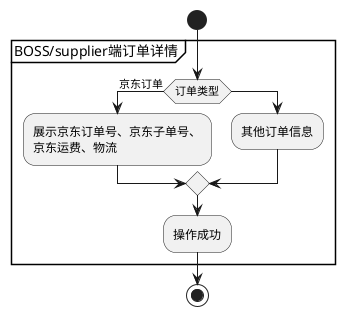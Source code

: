 @startuml
start
partition BOSS/supplier端订单详情 {
        if(订单类型) then (京东订单)
         :展示京东订单号、京东子单号、\n京东运费、物流;
        else
         :其他订单信息;
        endif;
        :操作成功;
}
stop
@enduml